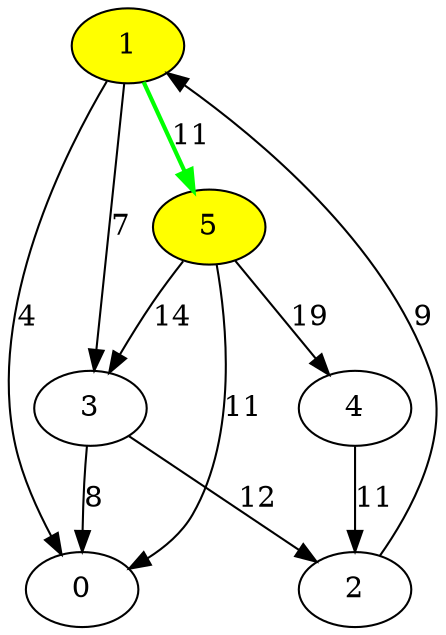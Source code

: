 digraph {
	0 [xlabel = ""];
	1 [fillcolor = yellow, style=filled];
	2 [xlabel = ""];
	3 [xlabel = ""];
	4 [xlabel = ""];
	5 [fillcolor = yellow, style=filled];
	1 -> 0[label=4];
	1 -> 3[label=7];
	1 -> 5[label=11, color=green, penwidth=2.0];
	2 -> 1[label=9];
	3 -> 0[label=8];
	3 -> 2[label=12];
	4 -> 2[label=11];
	5 -> 0[label=11];
	5 -> 3[label=14];
	5 -> 4[label=19];
}
